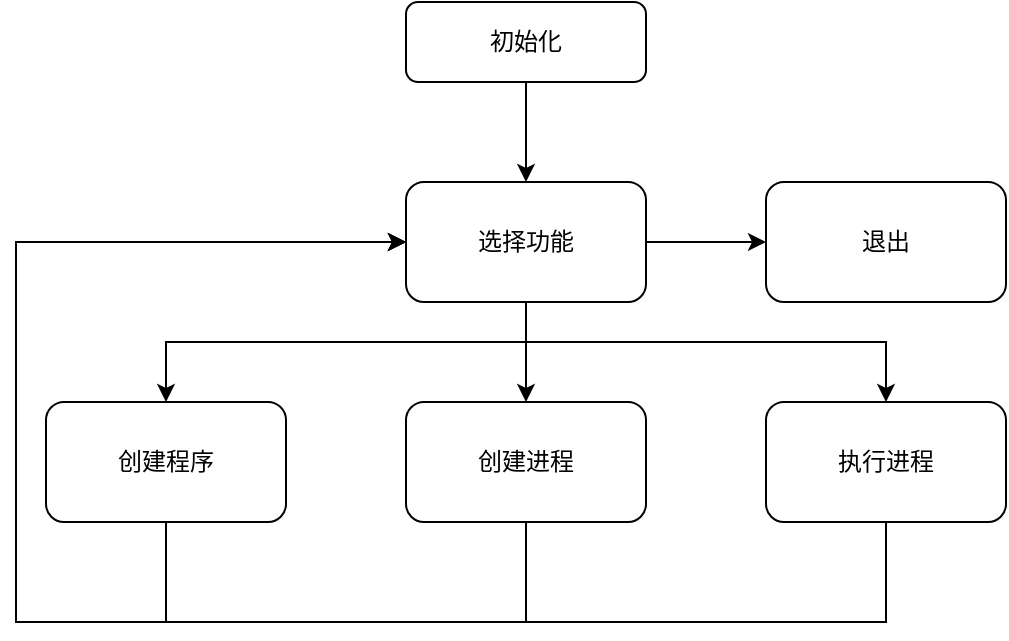 <mxfile version="14.5.1" type="device"><diagram id="8laoW5lFEeXhBvmyfeCC" name="第 1 页"><mxGraphModel dx="1278" dy="607" grid="1" gridSize="10" guides="1" tooltips="1" connect="1" arrows="1" fold="1" page="1" pageScale="1" pageWidth="850" pageHeight="1100" math="0" shadow="0"><root><mxCell id="0"/><mxCell id="1" parent="0"/><mxCell id="3lRWVNI5xYWY1tm2s0na-3" value="" style="edgeStyle=orthogonalEdgeStyle;rounded=0;orthogonalLoop=1;jettySize=auto;html=1;" edge="1" parent="1" source="3lRWVNI5xYWY1tm2s0na-1" target="3lRWVNI5xYWY1tm2s0na-2"><mxGeometry relative="1" as="geometry"/></mxCell><mxCell id="3lRWVNI5xYWY1tm2s0na-1" value="初始化" style="rounded=1;whiteSpace=wrap;html=1;" vertex="1" parent="1"><mxGeometry x="365" y="90" width="120" height="40" as="geometry"/></mxCell><mxCell id="3lRWVNI5xYWY1tm2s0na-7" value="" style="edgeStyle=orthogonalEdgeStyle;rounded=0;orthogonalLoop=1;jettySize=auto;html=1;" edge="1" parent="1" source="3lRWVNI5xYWY1tm2s0na-2" target="3lRWVNI5xYWY1tm2s0na-5"><mxGeometry relative="1" as="geometry"/></mxCell><mxCell id="3lRWVNI5xYWY1tm2s0na-8" style="edgeStyle=orthogonalEdgeStyle;rounded=0;orthogonalLoop=1;jettySize=auto;html=1;entryX=0.5;entryY=0;entryDx=0;entryDy=0;" edge="1" parent="1" source="3lRWVNI5xYWY1tm2s0na-2" target="3lRWVNI5xYWY1tm2s0na-4"><mxGeometry relative="1" as="geometry"><Array as="points"><mxPoint x="425" y="260"/><mxPoint x="245" y="260"/></Array></mxGeometry></mxCell><mxCell id="3lRWVNI5xYWY1tm2s0na-9" style="edgeStyle=orthogonalEdgeStyle;rounded=0;orthogonalLoop=1;jettySize=auto;html=1;entryX=0.5;entryY=0;entryDx=0;entryDy=0;" edge="1" parent="1" source="3lRWVNI5xYWY1tm2s0na-2" target="3lRWVNI5xYWY1tm2s0na-6"><mxGeometry relative="1" as="geometry"><Array as="points"><mxPoint x="425" y="260"/><mxPoint x="605" y="260"/></Array></mxGeometry></mxCell><mxCell id="3lRWVNI5xYWY1tm2s0na-11" style="edgeStyle=orthogonalEdgeStyle;rounded=0;orthogonalLoop=1;jettySize=auto;html=1;exitX=1;exitY=0.5;exitDx=0;exitDy=0;" edge="1" parent="1" source="3lRWVNI5xYWY1tm2s0na-2" target="3lRWVNI5xYWY1tm2s0na-10"><mxGeometry relative="1" as="geometry"/></mxCell><mxCell id="3lRWVNI5xYWY1tm2s0na-2" value="选择功能" style="rounded=1;whiteSpace=wrap;html=1;" vertex="1" parent="1"><mxGeometry x="365" y="180" width="120" height="60" as="geometry"/></mxCell><mxCell id="3lRWVNI5xYWY1tm2s0na-14" style="edgeStyle=orthogonalEdgeStyle;rounded=0;orthogonalLoop=1;jettySize=auto;html=1;" edge="1" parent="1" source="3lRWVNI5xYWY1tm2s0na-4" target="3lRWVNI5xYWY1tm2s0na-2"><mxGeometry relative="1" as="geometry"><Array as="points"><mxPoint x="245" y="400"/><mxPoint x="170" y="400"/><mxPoint x="170" y="210"/></Array></mxGeometry></mxCell><mxCell id="3lRWVNI5xYWY1tm2s0na-4" value="创建程序" style="rounded=1;whiteSpace=wrap;html=1;" vertex="1" parent="1"><mxGeometry x="185" y="290" width="120" height="60" as="geometry"/></mxCell><mxCell id="3lRWVNI5xYWY1tm2s0na-12" style="edgeStyle=orthogonalEdgeStyle;rounded=0;orthogonalLoop=1;jettySize=auto;html=1;entryX=0;entryY=0.5;entryDx=0;entryDy=0;" edge="1" parent="1" source="3lRWVNI5xYWY1tm2s0na-5" target="3lRWVNI5xYWY1tm2s0na-2"><mxGeometry relative="1" as="geometry"><Array as="points"><mxPoint x="425" y="400"/><mxPoint x="170" y="400"/><mxPoint x="170" y="210"/></Array></mxGeometry></mxCell><mxCell id="3lRWVNI5xYWY1tm2s0na-5" value="创建进程" style="rounded=1;whiteSpace=wrap;html=1;" vertex="1" parent="1"><mxGeometry x="365" y="290" width="120" height="60" as="geometry"/></mxCell><mxCell id="3lRWVNI5xYWY1tm2s0na-13" style="edgeStyle=orthogonalEdgeStyle;rounded=0;orthogonalLoop=1;jettySize=auto;html=1;exitX=0.5;exitY=1;exitDx=0;exitDy=0;entryX=0;entryY=0.5;entryDx=0;entryDy=0;" edge="1" parent="1" source="3lRWVNI5xYWY1tm2s0na-6" target="3lRWVNI5xYWY1tm2s0na-2"><mxGeometry relative="1" as="geometry"><Array as="points"><mxPoint x="605" y="400"/><mxPoint x="170" y="400"/><mxPoint x="170" y="210"/></Array></mxGeometry></mxCell><mxCell id="3lRWVNI5xYWY1tm2s0na-6" value="执行进程" style="rounded=1;whiteSpace=wrap;html=1;" vertex="1" parent="1"><mxGeometry x="545" y="290" width="120" height="60" as="geometry"/></mxCell><mxCell id="3lRWVNI5xYWY1tm2s0na-10" value="退出" style="rounded=1;whiteSpace=wrap;html=1;" vertex="1" parent="1"><mxGeometry x="545" y="180" width="120" height="60" as="geometry"/></mxCell></root></mxGraphModel></diagram></mxfile>